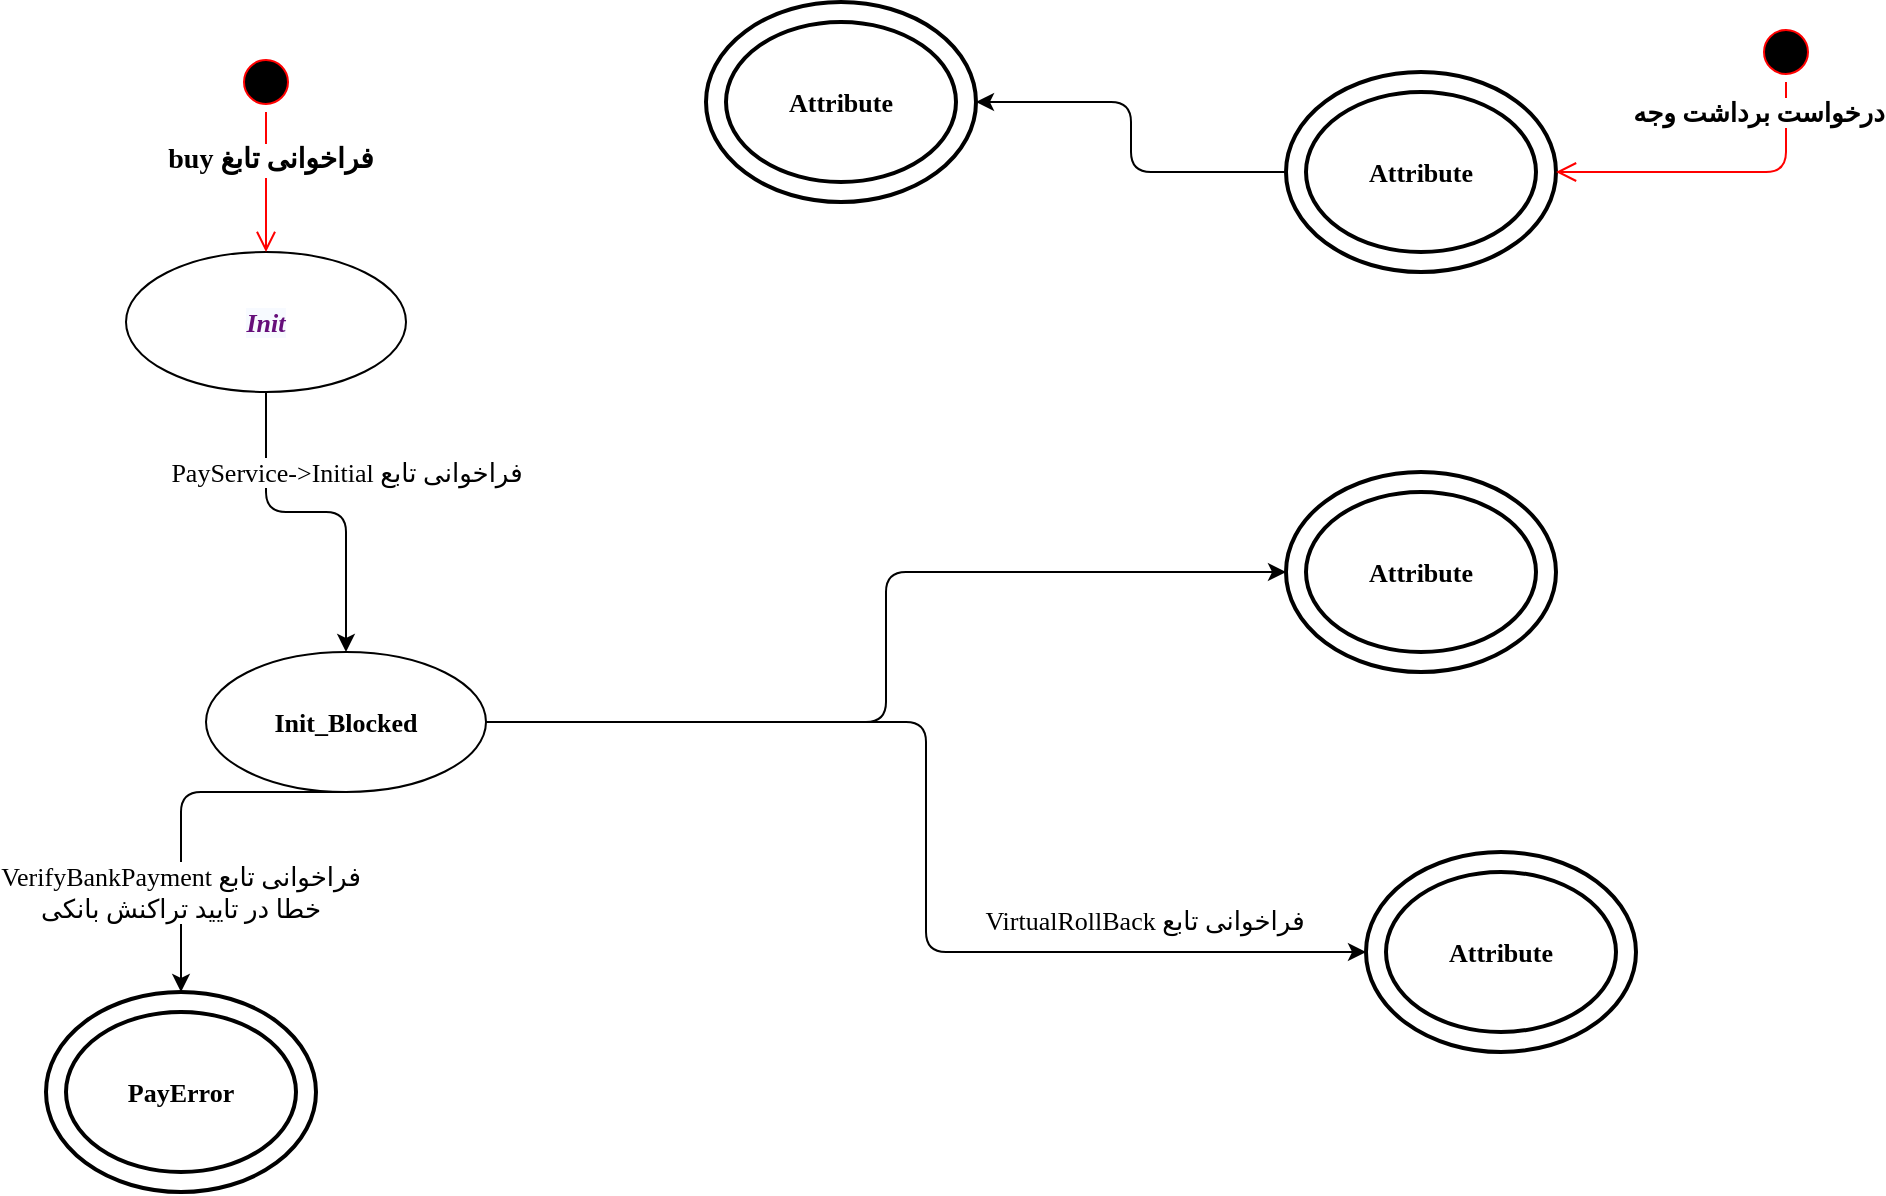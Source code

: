 <mxfile version="11.0.5" type="github"><diagram id="GGGy6DPURZi7gMHvuX_T" name="Page-1"><mxGraphModel dx="2071" dy="646" grid="1" gridSize="10" guides="1" tooltips="1" connect="1" arrows="1" fold="1" page="1" pageScale="1" pageWidth="850" pageHeight="1100" math="0" shadow="0"><root><mxCell id="0"/><mxCell id="1" parent="0"/><mxCell id="TlKhyiAT8JS7wV_1C53C-5" value="&lt;div style=&quot;background-color: rgb(255, 255, 255); color: rgb(0, 0, 0); font-size: 13px;&quot;&gt;&lt;span style=&quot;color: rgb(102, 14, 122); background-color: rgb(247, 250, 255); font-style: italic; font-size: 13px;&quot;&gt;Init&lt;/span&gt;&lt;/div&gt;" style="ellipse;whiteSpace=wrap;html=1;fontFamily=Tahoma;fontSize=13;fontStyle=1" parent="1" vertex="1"><mxGeometry x="20" y="140" width="140" height="70" as="geometry"/></mxCell><mxCell id="TlKhyiAT8JS7wV_1C53C-7" value="" style="ellipse;html=1;shape=startState;fillColor=#000000;strokeColor=#ff0000;fontFamily=Tahoma;" parent="1" vertex="1"><mxGeometry x="75" y="40" width="30" height="30" as="geometry"/></mxCell><mxCell id="TlKhyiAT8JS7wV_1C53C-8" value="" style="edgeStyle=orthogonalEdgeStyle;html=1;verticalAlign=bottom;endArrow=open;endSize=8;strokeColor=#ff0000;fontFamily=Tahoma;entryX=0.5;entryY=0;entryDx=0;entryDy=0;" parent="1" source="TlKhyiAT8JS7wV_1C53C-7" target="TlKhyiAT8JS7wV_1C53C-5" edge="1"><mxGeometry relative="1" as="geometry"><mxPoint x="90" y="120" as="targetPoint"/></mxGeometry></mxCell><mxCell id="TlKhyiAT8JS7wV_1C53C-11" value="&lt;b&gt;&lt;font style=&quot;font-size: 14px&quot;&gt;buy فراخوانی تابغ&lt;br&gt;&lt;/font&gt;&lt;/b&gt;" style="text;html=1;resizable=0;points=[];align=center;verticalAlign=middle;labelBackgroundColor=#ffffff;fontFamily=Tahoma;" parent="TlKhyiAT8JS7wV_1C53C-8" vertex="1" connectable="0"><mxGeometry x="-0.317" y="2" relative="1" as="geometry"><mxPoint as="offset"/></mxGeometry></mxCell><mxCell id="TlKhyiAT8JS7wV_1C53C-13" value="Init_Blocked" style="ellipse;whiteSpace=wrap;html=1;fontFamily=Tahoma;fontSize=13;fontStyle=1" parent="1" vertex="1"><mxGeometry x="60" y="340" width="140" height="70" as="geometry"/></mxCell><mxCell id="TlKhyiAT8JS7wV_1C53C-14" value="PayError" style="ellipse;shape=doubleEllipse;margin=10;strokeWidth=2;fontSize=13;whiteSpace=wrap;html=1;align=center;fontFamily=Tahoma;fontStyle=1" parent="1" vertex="1"><mxGeometry x="-20" y="510" width="135" height="100" as="geometry"/></mxCell><mxCell id="TlKhyiAT8JS7wV_1C53C-15" value="Attribute" style="ellipse;shape=doubleEllipse;margin=10;strokeWidth=2;fontSize=13;whiteSpace=wrap;html=1;align=center;fontFamily=Tahoma;fontStyle=1" parent="1" vertex="1"><mxGeometry x="640" y="440" width="135" height="100" as="geometry"/></mxCell><mxCell id="TlKhyiAT8JS7wV_1C53C-16" value="Attribute" style="ellipse;shape=doubleEllipse;margin=10;strokeWidth=2;fontSize=13;whiteSpace=wrap;html=1;align=center;fontFamily=Tahoma;fontStyle=1" parent="1" vertex="1"><mxGeometry x="600" y="250" width="135" height="100" as="geometry"/></mxCell><mxCell id="TlKhyiAT8JS7wV_1C53C-17" value="Attribute" style="ellipse;shape=doubleEllipse;margin=10;strokeWidth=2;fontSize=13;whiteSpace=wrap;html=1;align=center;fontFamily=Tahoma;fontStyle=1" parent="1" vertex="1"><mxGeometry x="600" y="50" width="135" height="100" as="geometry"/></mxCell><mxCell id="TlKhyiAT8JS7wV_1C53C-18" value="Attribute" style="ellipse;shape=doubleEllipse;margin=10;strokeWidth=2;fontSize=13;whiteSpace=wrap;html=1;align=center;fontFamily=Tahoma;fontStyle=1" parent="1" vertex="1"><mxGeometry x="310" y="15" width="135" height="100" as="geometry"/></mxCell><mxCell id="TlKhyiAT8JS7wV_1C53C-22" value="" style="edgeStyle=segmentEdgeStyle;endArrow=classic;html=1;fontFamily=Tahoma;exitX=0.5;exitY=1;exitDx=0;exitDy=0;entryX=0.5;entryY=0;entryDx=0;entryDy=0;" parent="1" source="TlKhyiAT8JS7wV_1C53C-5" target="TlKhyiAT8JS7wV_1C53C-13" edge="1"><mxGeometry width="50" height="50" relative="1" as="geometry"><mxPoint x="190" y="300" as="sourcePoint"/><mxPoint x="240" y="250" as="targetPoint"/><Array as="points"><mxPoint x="90" y="270"/><mxPoint x="130" y="270"/></Array></mxGeometry></mxCell><mxCell id="b8lTYrxYDuj-3JcRd6Nf-1" value="PayService-&amp;gt;Initial فراخوانی تابع" style="text;html=1;resizable=0;points=[];align=center;verticalAlign=middle;labelBackgroundColor=#ffffff;fontSize=13;fontFamily=Tahoma;" vertex="1" connectable="0" parent="TlKhyiAT8JS7wV_1C53C-22"><mxGeometry x="0.294" y="2" relative="1" as="geometry"><mxPoint x="-2" y="-30" as="offset"/></mxGeometry></mxCell><mxCell id="TlKhyiAT8JS7wV_1C53C-23" value="" style="edgeStyle=segmentEdgeStyle;endArrow=classic;html=1;fontFamily=Tahoma;exitX=0.5;exitY=1;exitDx=0;exitDy=0;entryX=0.5;entryY=0;entryDx=0;entryDy=0;" parent="1" source="TlKhyiAT8JS7wV_1C53C-13" target="TlKhyiAT8JS7wV_1C53C-14" edge="1"><mxGeometry width="50" height="50" relative="1" as="geometry"><mxPoint x="140" y="470" as="sourcePoint"/><mxPoint x="190" y="420" as="targetPoint"/></mxGeometry></mxCell><mxCell id="b8lTYrxYDuj-3JcRd6Nf-7" value="&lt;div&gt;VerifyBankPayment فراخوانی تابع&lt;/div&gt;&lt;div align=&quot;center&quot;&gt;خطا در تایید تراکنش بانکی&lt;br&gt;&lt;/div&gt;" style="text;html=1;resizable=0;points=[];align=center;verticalAlign=middle;labelBackgroundColor=#ffffff;fontSize=13;fontFamily=Tahoma;" vertex="1" connectable="0" parent="TlKhyiAT8JS7wV_1C53C-23"><mxGeometry x="0.091" y="1" relative="1" as="geometry"><mxPoint x="-1.5" y="33" as="offset"/></mxGeometry></mxCell><mxCell id="TlKhyiAT8JS7wV_1C53C-25" value="" style="edgeStyle=elbowEdgeStyle;elbow=horizontal;endArrow=classic;html=1;fontFamily=Tahoma;exitX=1;exitY=0.5;exitDx=0;exitDy=0;entryX=0;entryY=0.5;entryDx=0;entryDy=0;" parent="1" source="TlKhyiAT8JS7wV_1C53C-13" target="TlKhyiAT8JS7wV_1C53C-15" edge="1"><mxGeometry width="50" height="50" relative="1" as="geometry"><mxPoint x="210" y="390" as="sourcePoint"/><mxPoint x="260" y="340" as="targetPoint"/></mxGeometry></mxCell><mxCell id="b8lTYrxYDuj-3JcRd6Nf-8" value="&lt;div&gt;VirtualRollBack فراخوانی تابع&lt;/div&gt;&lt;div&gt;&lt;br&gt;&lt;/div&gt;&lt;div&gt;&lt;br&gt;&lt;/div&gt;" style="text;html=1;resizable=0;points=[];align=center;verticalAlign=middle;labelBackgroundColor=none;fontSize=13;fontFamily=Tahoma;" vertex="1" connectable="0" parent="TlKhyiAT8JS7wV_1C53C-25"><mxGeometry x="0.441" y="2" relative="1" as="geometry"><mxPoint x="44" y="2" as="offset"/></mxGeometry></mxCell><mxCell id="TlKhyiAT8JS7wV_1C53C-28" value="" style="edgeStyle=elbowEdgeStyle;elbow=horizontal;endArrow=classic;html=1;fontFamily=Tahoma;exitX=1;exitY=0.5;exitDx=0;exitDy=0;entryX=0;entryY=0.5;entryDx=0;entryDy=0;" parent="1" source="TlKhyiAT8JS7wV_1C53C-13" target="TlKhyiAT8JS7wV_1C53C-16" edge="1"><mxGeometry width="50" height="50" relative="1" as="geometry"><mxPoint x="290" y="340" as="sourcePoint"/><mxPoint x="340" y="290" as="targetPoint"/></mxGeometry></mxCell><mxCell id="TlKhyiAT8JS7wV_1C53C-31" value="" style="ellipse;html=1;shape=startState;fillColor=#000000;strokeColor=#ff0000;fontFamily=Tahoma;" parent="1" vertex="1"><mxGeometry x="835" y="25" width="30" height="30" as="geometry"/></mxCell><mxCell id="TlKhyiAT8JS7wV_1C53C-32" value="" style="edgeStyle=orthogonalEdgeStyle;html=1;verticalAlign=bottom;endArrow=open;endSize=8;strokeColor=#ff0000;fontFamily=Tahoma;entryX=1;entryY=0.5;entryDx=0;entryDy=0;" parent="1" source="TlKhyiAT8JS7wV_1C53C-31" target="TlKhyiAT8JS7wV_1C53C-17" edge="1"><mxGeometry relative="1" as="geometry"><mxPoint x="775" y="115" as="targetPoint"/><Array as="points"><mxPoint x="850" y="100"/></Array></mxGeometry></mxCell><mxCell id="TlKhyiAT8JS7wV_1C53C-33" value="&lt;font style=&quot;font-size: 13px&quot;&gt;&lt;b&gt;درخواست برداشت وجه&lt;/b&gt;&lt;/font&gt;" style="text;html=1;resizable=0;points=[];align=center;verticalAlign=middle;labelBackgroundColor=#ffffff;fontFamily=Tahoma;" parent="TlKhyiAT8JS7wV_1C53C-32" vertex="1" connectable="0"><mxGeometry x="-0.317" y="2" relative="1" as="geometry"><mxPoint x="-5" y="-32" as="offset"/></mxGeometry></mxCell><mxCell id="TlKhyiAT8JS7wV_1C53C-34" value="" style="edgeStyle=elbowEdgeStyle;elbow=horizontal;endArrow=classic;html=1;fontFamily=Tahoma;exitX=0;exitY=0.5;exitDx=0;exitDy=0;entryX=1;entryY=0.5;entryDx=0;entryDy=0;" parent="1" source="TlKhyiAT8JS7wV_1C53C-17" target="TlKhyiAT8JS7wV_1C53C-18" edge="1"><mxGeometry width="50" height="50" relative="1" as="geometry"><mxPoint x="515" y="70" as="sourcePoint"/><mxPoint x="565" y="20" as="targetPoint"/></mxGeometry></mxCell></root></mxGraphModel></diagram></mxfile>
